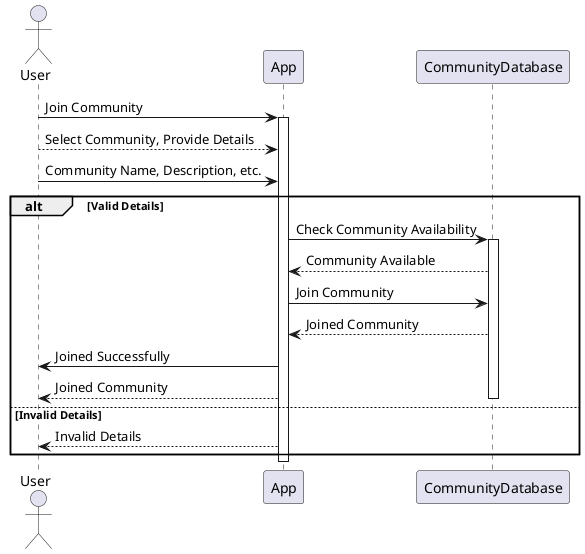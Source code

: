 @startuml JoinCommunitySequence

actor User
User -> App: Join Community
activate App

User --> App: Select Community, Provide Details
User -> App: Community Name, Description, etc.

alt Valid Details
    App -> CommunityDatabase: Check Community Availability
    activate CommunityDatabase
    App <-- CommunityDatabase: Community Available
    App -> CommunityDatabase: Join Community
    App <-- CommunityDatabase: Joined Community
    App -> User: Joined Successfully
    User <-- App: Joined Community
    deactivate CommunityDatabase
else Invalid Details
    App --> User: Invalid Details
end

deactivate App
@enduml